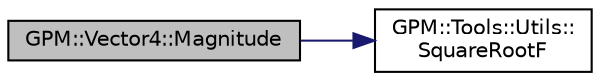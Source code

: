 digraph "GPM::Vector4::Magnitude"
{
 // INTERACTIVE_SVG=YES
 // LATEX_PDF_SIZE
  edge [fontname="Helvetica",fontsize="10",labelfontname="Helvetica",labelfontsize="10"];
  node [fontname="Helvetica",fontsize="10",shape=record];
  rankdir="LR";
  Node207 [label="GPM::Vector4::Magnitude",height=0.2,width=0.4,color="black", fillcolor="grey75", style="filled", fontcolor="black",tooltip="Calculate the length of the vector."];
  Node207 -> Node208 [color="midnightblue",fontsize="10",style="solid",fontname="Helvetica"];
  Node208 [label="GPM::Tools::Utils::\lSquareRootF",height=0.2,width=0.4,color="black", fillcolor="white", style="filled",URL="$class_g_p_m_1_1_tools_1_1_utils.html#ac02dd6b4a5f4275ca20e53fdda56f434",tooltip="Return the square root of a numeric value with float precision."];
}
